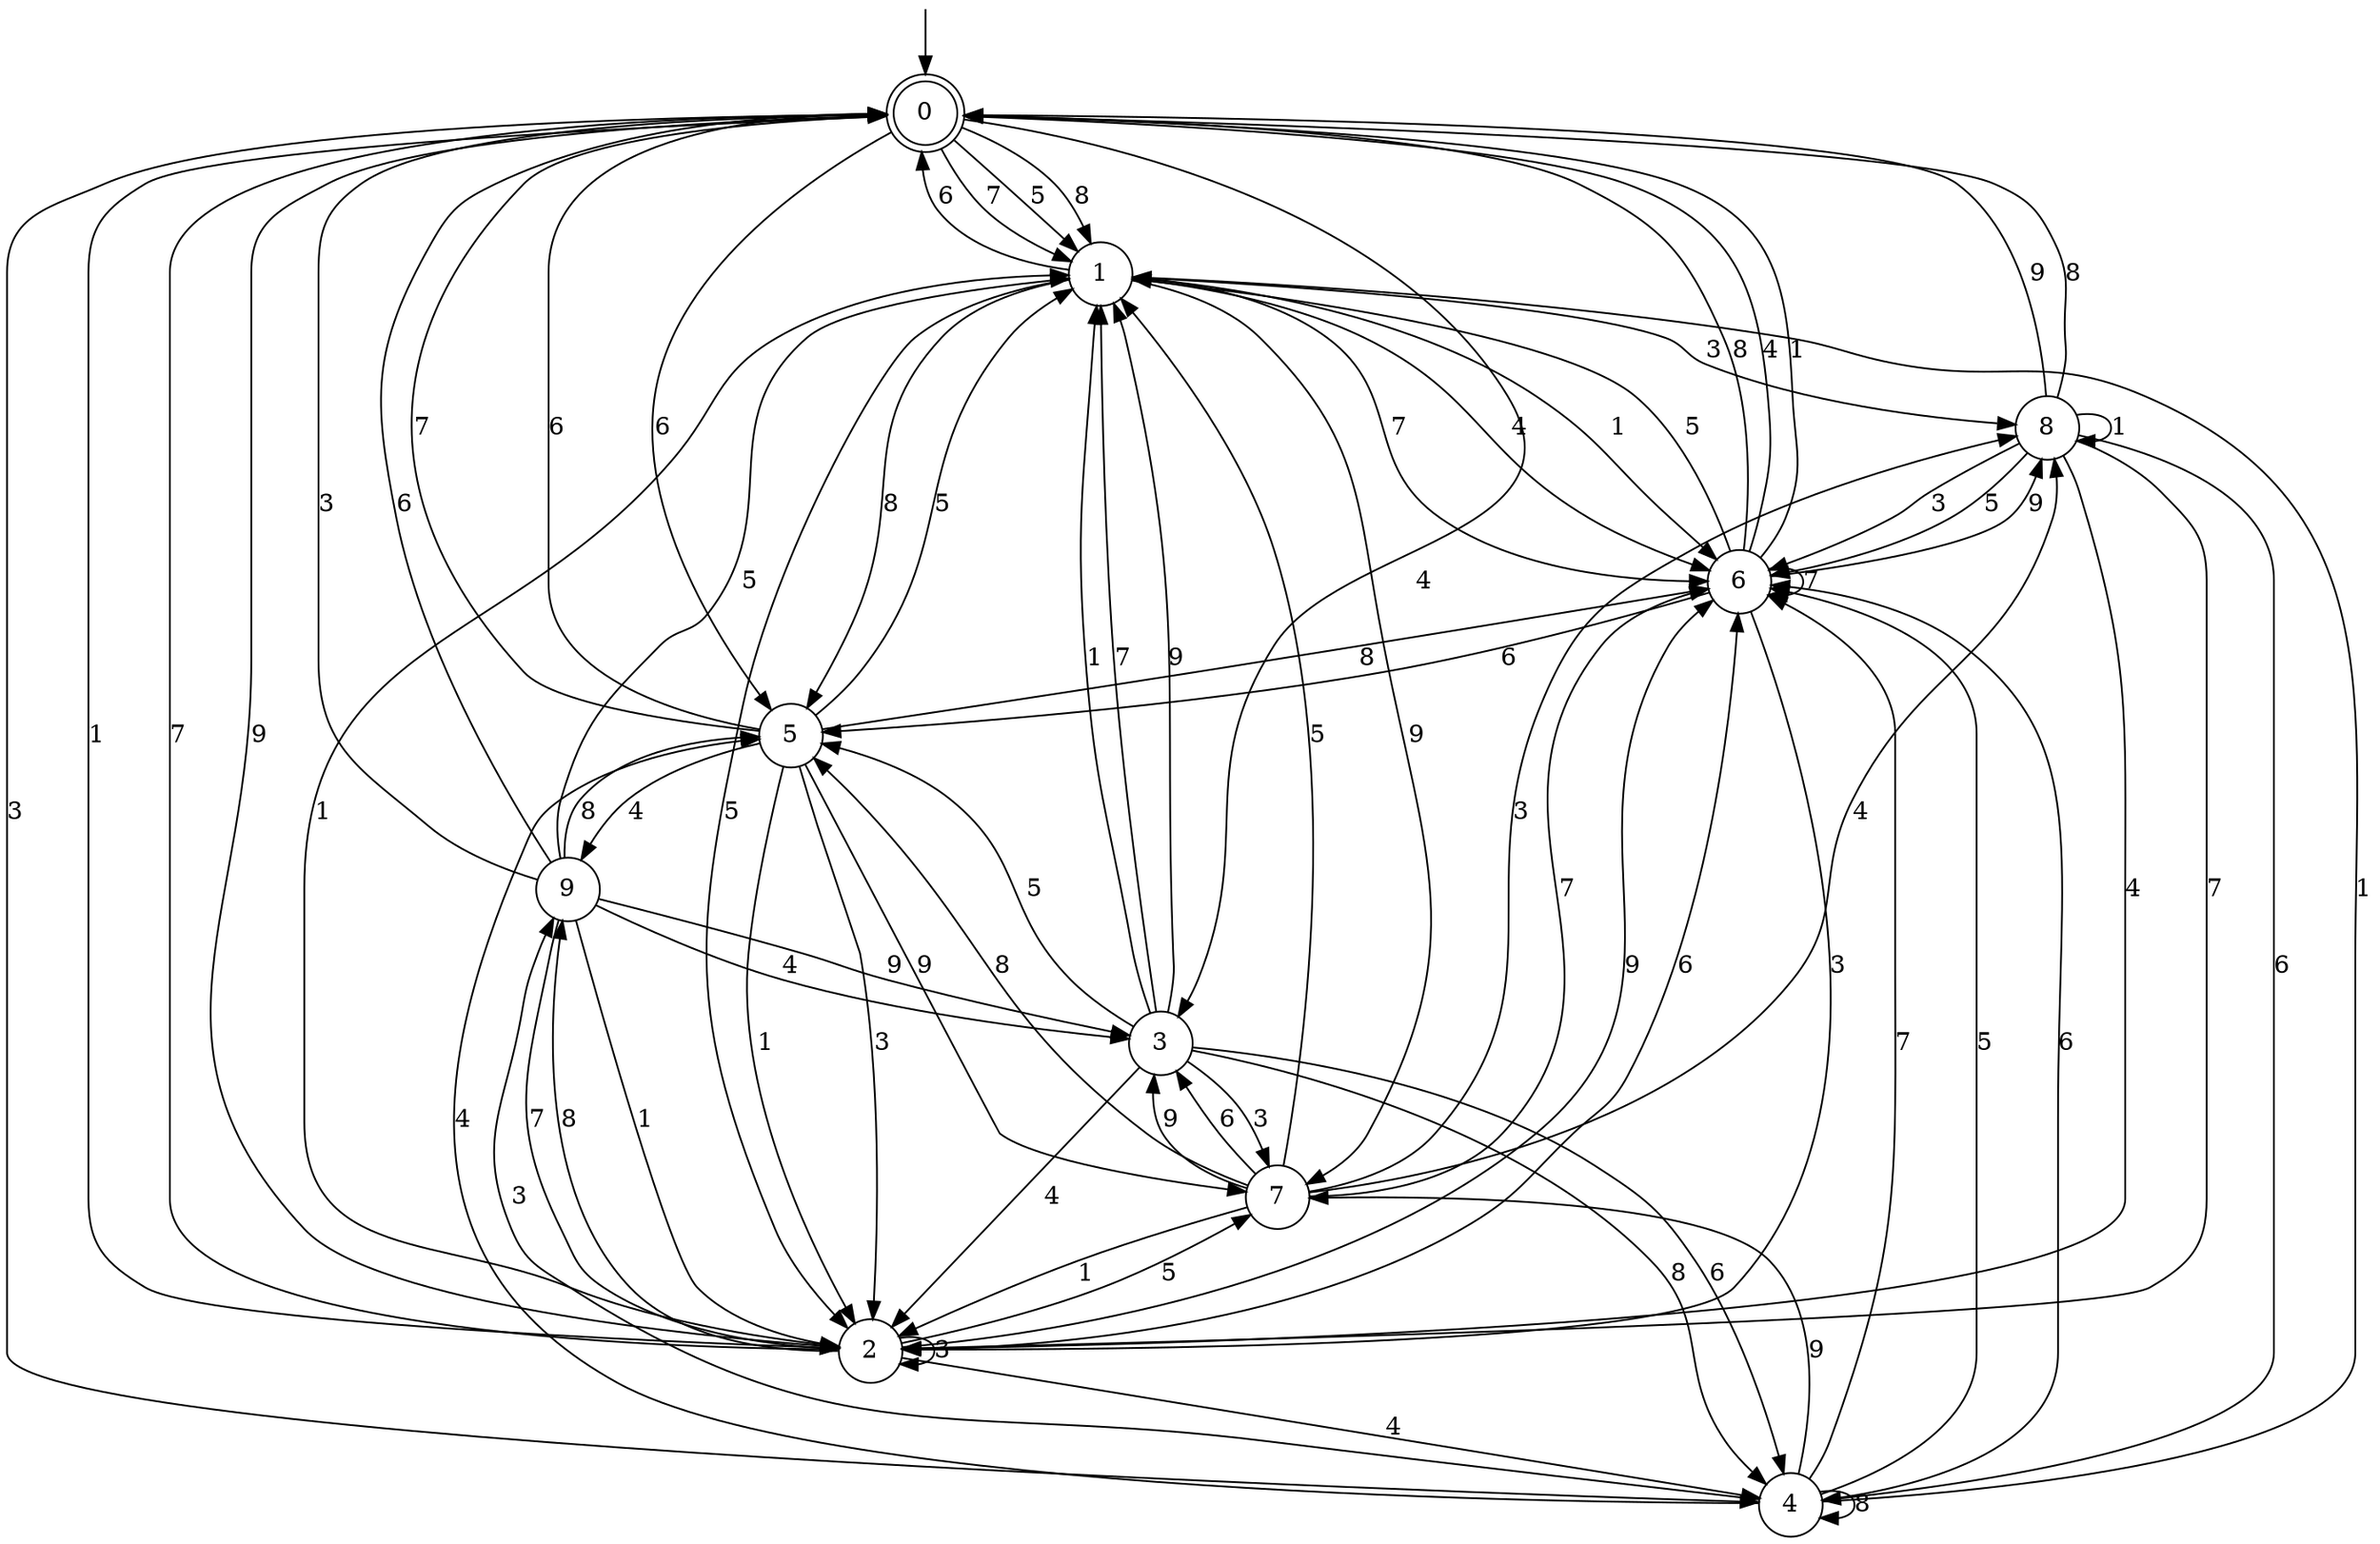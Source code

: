 digraph g {

	s0 [shape="doublecircle" label="0"];
	s1 [shape="circle" label="1"];
	s2 [shape="circle" label="2"];
	s3 [shape="circle" label="3"];
	s4 [shape="circle" label="4"];
	s5 [shape="circle" label="5"];
	s6 [shape="circle" label="6"];
	s7 [shape="circle" label="7"];
	s8 [shape="circle" label="8"];
	s9 [shape="circle" label="9"];
	s0 -> s1 [label="7"];
	s0 -> s2 [label="9"];
	s0 -> s1 [label="5"];
	s0 -> s1 [label="8"];
	s0 -> s3 [label="4"];
	s0 -> s4 [label="3"];
	s0 -> s2 [label="1"];
	s0 -> s5 [label="6"];
	s1 -> s6 [label="7"];
	s1 -> s7 [label="9"];
	s1 -> s2 [label="5"];
	s1 -> s5 [label="8"];
	s1 -> s6 [label="4"];
	s1 -> s8 [label="3"];
	s1 -> s6 [label="1"];
	s1 -> s0 [label="6"];
	s2 -> s0 [label="7"];
	s2 -> s6 [label="9"];
	s2 -> s7 [label="5"];
	s2 -> s9 [label="8"];
	s2 -> s4 [label="4"];
	s2 -> s2 [label="3"];
	s2 -> s1 [label="1"];
	s2 -> s6 [label="6"];
	s3 -> s1 [label="7"];
	s3 -> s1 [label="9"];
	s3 -> s5 [label="5"];
	s3 -> s4 [label="8"];
	s3 -> s2 [label="4"];
	s3 -> s7 [label="3"];
	s3 -> s1 [label="1"];
	s3 -> s4 [label="6"];
	s4 -> s6 [label="7"];
	s4 -> s7 [label="9"];
	s4 -> s6 [label="5"];
	s4 -> s4 [label="8"];
	s4 -> s5 [label="4"];
	s4 -> s9 [label="3"];
	s4 -> s1 [label="1"];
	s4 -> s6 [label="6"];
	s5 -> s0 [label="7"];
	s5 -> s7 [label="9"];
	s5 -> s1 [label="5"];
	s5 -> s6 [label="8"];
	s5 -> s9 [label="4"];
	s5 -> s2 [label="3"];
	s5 -> s2 [label="1"];
	s5 -> s0 [label="6"];
	s6 -> s6 [label="7"];
	s6 -> s8 [label="9"];
	s6 -> s1 [label="5"];
	s6 -> s0 [label="8"];
	s6 -> s0 [label="4"];
	s6 -> s2 [label="3"];
	s6 -> s0 [label="1"];
	s6 -> s5 [label="6"];
	s7 -> s6 [label="7"];
	s7 -> s3 [label="9"];
	s7 -> s1 [label="5"];
	s7 -> s5 [label="8"];
	s7 -> s8 [label="4"];
	s7 -> s8 [label="3"];
	s7 -> s2 [label="1"];
	s7 -> s3 [label="6"];
	s8 -> s2 [label="7"];
	s8 -> s0 [label="9"];
	s8 -> s6 [label="5"];
	s8 -> s0 [label="8"];
	s8 -> s2 [label="4"];
	s8 -> s6 [label="3"];
	s8 -> s8 [label="1"];
	s8 -> s4 [label="6"];
	s9 -> s2 [label="7"];
	s9 -> s3 [label="9"];
	s9 -> s1 [label="5"];
	s9 -> s5 [label="8"];
	s9 -> s3 [label="4"];
	s9 -> s0 [label="3"];
	s9 -> s2 [label="1"];
	s9 -> s0 [label="6"];

__start0 [label="" shape="none" width="0" height="0"];
__start0 -> s0;

}
